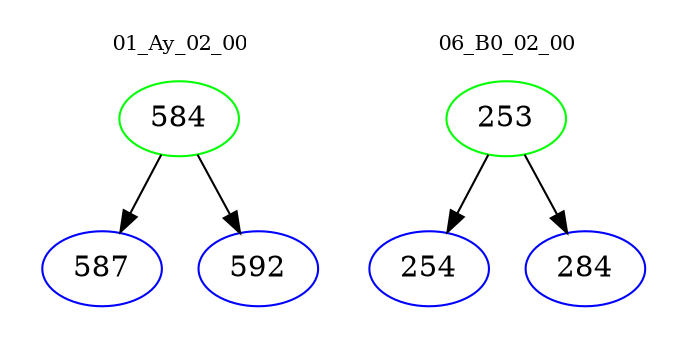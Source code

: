digraph{
subgraph cluster_0 {
color = white
label = "01_Ay_02_00";
fontsize=10;
T0_584 [label="584", color="green"]
T0_584 -> T0_587 [color="black"]
T0_587 [label="587", color="blue"]
T0_584 -> T0_592 [color="black"]
T0_592 [label="592", color="blue"]
}
subgraph cluster_1 {
color = white
label = "06_B0_02_00";
fontsize=10;
T1_253 [label="253", color="green"]
T1_253 -> T1_254 [color="black"]
T1_254 [label="254", color="blue"]
T1_253 -> T1_284 [color="black"]
T1_284 [label="284", color="blue"]
}
}
